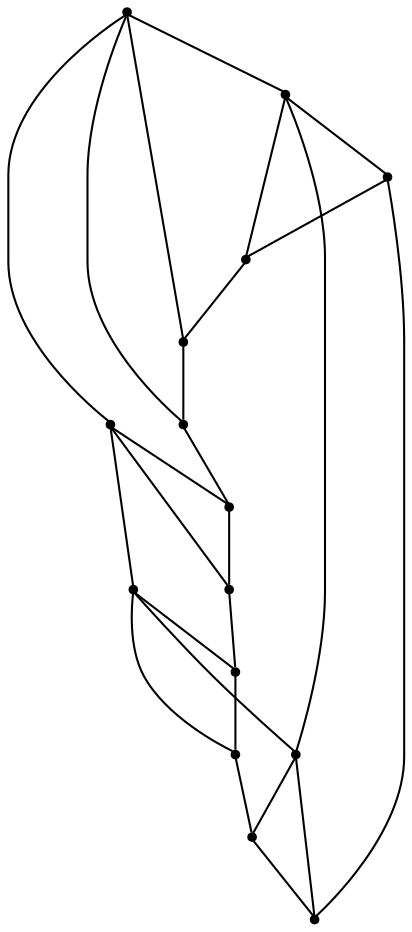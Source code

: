 graph {
  node [shape=point,comment="{\"directed\":false,\"doi\":\"10.1007/978-3-319-50106-2_35\",\"figure\":\"? (2)\"}"]

  v0 [pos="1414.6503521395296,2195.3683147928937"]
  v1 [pos="1275.138508301848,2296.7279959787684"]
  v2 [pos="1305.3600484042952,2243.043051286728"]
  v3 [pos="1354.2533099490488,2207.5158428784266"]
  v4 [pos="1372.9323122651813,2150.036687391899"]
  v5 [pos="1361.358552565777,2031.3567191197485"]
  v6 [pos="1354.2533099490488,2092.5532079459617"]
  v7 [pos="1305.3600484042952,2057.022979124837"]
  v8 [pos="1196.0166165460741,2207.5158428784266"]
  v9 [pos="1177.3427330975665,2150.0366873918992"]
  v10 [pos="1244.9159825789268,2243.043051286728"]
  v11 [pos="1135.6225948054341,2195.368314792893"]
  v12 [pos="1244.9159825789268,2057.022979124837"]
  v13 [pos="1196.0166165460744,2092.5532079459617"]
  v14 [pos="1188.9101975436186,2031.3567191197485"]

  v0 -- v1 [id="-1",pos="1414.6503521395296,2195.3683147928937 1395.5796909557125,2254.2074528390913 1340.3232817017822,2296.7290451748013 1275.138508301848,2296.7279959787684"]
  v0 -- v5 [id="-2",pos="1414.6503521395296,2195.3683147928937 1419.3198128887743,2181.1061379123553 1421.8264640477823,2165.864145520151 1421.8264640477823,2150.036687391899 1421.8264640477823,2101.2477542551946 1398.0079009043443,2058.021909277381 1361.358552565777,2031.3567191197485"]
  v2 -- v10 [id="-3",pos="1305.3600484042952,2243.043051286728 1295.8531762540365,2246.159063571231 1285.692039282257,2247.830278435974 1275.1405749254234,2247.830278435974 1264.5879916015388,2247.830278435974 1254.426022324655,2246.1592285411884 1244.9159825789268,2243.043051286728"]
  v3 -- v2 [id="-4",pos="1354.2533099490488,2207.5158428784266 1342.2492140548638,2224.025684033439 1325.2004531460516,2236.6274812381935 1305.3600484042952,2243.043051286728"]
  v4 -- v3 [id="-5",pos="1372.9323122651813,2150.036687391899 1372.9311676736627,2171.520053911072 1366.0035193575868,2191.3859539743084 1354.2533099490488,2207.5158428784266"]
  v5 -- v14 [id="-6",pos="1361.358552565777,2031.3567191197485 1337.1629347507046,2013.736564534608 1307.3647411160564,2003.3443296089963 1275.1405749254234,2003.3443296089963 1242.9102579982907,2003.3443296089963 1213.108729630129,2013.737333906919 1188.9101975436186,2031.3567191197485"]
  v11 -- v9 [id="-7",pos="1135.6225948054341,2195.368314792893 1177.3427330975665,2150.0366873918992 1177.3427330975665,2150.0366873918992 1177.3427330975665,2150.0366873918992"]
  v6 -- v4 [id="-8",pos="1354.2533099490488,2092.5532079459617 1366.003030675553,2108.684028888062 1372.9311676736627,2128.5508936953165 1372.9323122651813,2150.036687391899"]
  v7 -- v6 [id="-9",pos="1305.3600484042952,2057.022979124837 1325.1984393594662,2063.443928373914 1342.2475697081168,2076.044629588851 1354.2533099490488,2092.5532079459617"]
  v14 -- v13 [id="-10",pos="1188.9101975436186,2031.3567191197485 1196.0166165460744,2092.5532079459617 1196.0166165460744,2092.5532079459617 1196.0166165460744,2092.5532079459617"]
  v14 -- v12 [id="-11",pos="1188.9101975436186,2031.3567191197485 1244.9159825789268,2057.022979124837 1244.9159825789268,2057.022979124837 1244.9159825789268,2057.022979124837"]
  v7 -- v12 [id="-12",pos="1305.3600484042952,2057.022979124837 1295.8515253834582,2053.914001868202 1285.6911821402396,2052.243223523101 1275.1405749254234,2052.243223523101 1264.5888035994249,2052.243223523101 1254.4275862089708,2053.913851265135 1244.9159825789268,2057.022979124837"]
  v8 -- v9 [id="-13",pos="1196.0166165460741,2207.5158428784266 1184.2692875658834,2191.385792497984 1177.3417156828832,2171.5199665992845 1177.3427330975665,2150.0366873918992"]
  v1 -- v10 [id="-14",pos="1275.138508301848,2296.7279959787684 1244.9159825789268,2243.043051286728 1244.9159825789268,2243.043051286728 1244.9159825789268,2243.043051286728"]
  v10 -- v8 [id="-15",pos="1244.9159825789268,2243.043051286728 1225.0752230637736,2236.628053000996 1208.0248180009803,2224.025975043785 1196.0166165460741,2207.5158428784266"]
  v11 -- v14 [id="-16",pos="1135.6225948054341,2195.368314792893 1130.9529252531192,2181.1062289012134 1128.4464193087636,2165.864192762086 1128.4464193087636,2150.036687391899 1128.4464193087636,2101.248947172241 1152.2622957566118,2058.024023073487 1188.9101975436186,2031.3567191197485"]
  v1 -- v11 [id="-17",pos="1275.138508301848,2296.7279959787684 1209.947886923121,2296.7290451748013 1154.6922685408708,2254.2075144694886 1135.6225948054341,2195.368314792893"]
  v1 -- v2 [id="-18",pos="1275.138508301848,2296.7279959787684 1305.3600484042952,2243.043051286728 1305.3600484042952,2243.043051286728 1305.3600484042952,2243.043051286728"]
  v13 -- v12 [id="-19",pos="1196.0166165460744,2092.5532079459617 1208.0264043296065,2076.0443972433222 1225.0771473627483,2063.4434148823493 1244.9159825789268,2057.022979124837"]
  v9 -- v13 [id="-20",pos="1177.3427330975665,2150.0366873918992 1177.3417156828832,2128.551002518357 1184.2697623762974,2108.6842301348133 1196.0166165460744,2092.5532079459617"]
  v5 -- v7 [id="-21",pos="1361.358552565777,2031.3567191197485 1305.3600484042952,2057.022979124837 1305.3600484042952,2057.022979124837 1305.3600484042952,2057.022979124837"]
  v5 -- v6 [id="-22",pos="1361.358552565777,2031.3567191197485 1354.2533099490488,2092.5532079459617 1354.2533099490488,2092.5532079459617 1354.2533099490488,2092.5532079459617"]
  v11 -- v8 [id="-23",pos="1135.6225948054341,2195.368314792893 1196.0166165460741,2207.5158428784266 1196.0166165460741,2207.5158428784266 1196.0166165460741,2207.5158428784266"]
  v0 -- v4 [id="-24",pos="1414.6503521395296,2195.3683147928937 1372.9323122651813,2150.036687391899 1372.9323122651813,2150.036687391899 1372.9323122651813,2150.036687391899"]
  v0 -- v3 [id="-25",pos="1414.6503521395296,2195.3683147928937 1354.2533099490488,2207.5158428784266 1354.2533099490488,2207.5158428784266 1354.2533099490488,2207.5158428784266"]
}